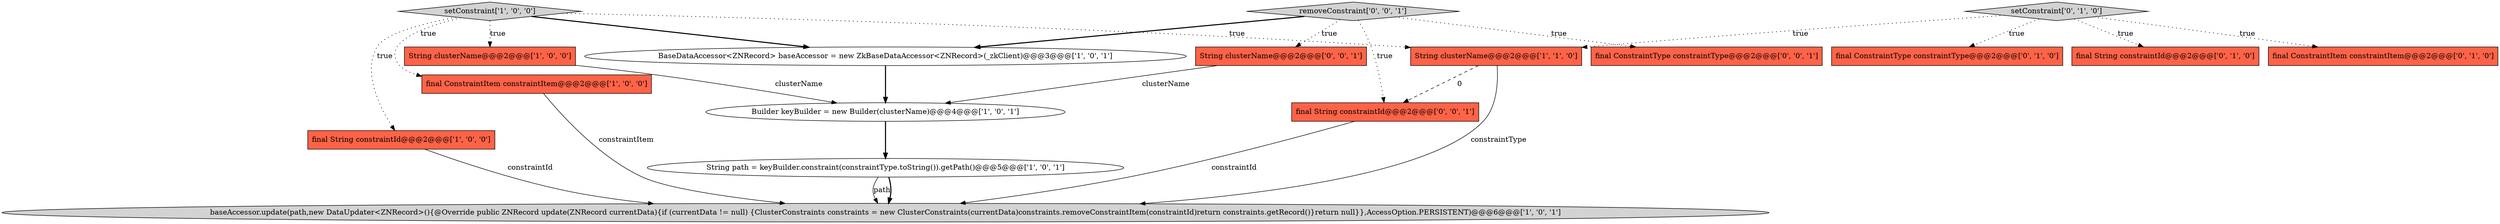 digraph {
6 [style = filled, label = "String clusterName@@@2@@@['1', '1', '0']", fillcolor = tomato, shape = box image = "AAA0AAABBB1BBB"];
5 [style = filled, label = "final ConstraintItem constraintItem@@@2@@@['1', '0', '0']", fillcolor = tomato, shape = box image = "AAA0AAABBB1BBB"];
12 [style = filled, label = "final ConstraintType constraintType@@@2@@@['0', '1', '0']", fillcolor = tomato, shape = box image = "AAA0AAABBB2BBB"];
1 [style = filled, label = "String clusterName@@@2@@@['1', '0', '0']", fillcolor = tomato, shape = box image = "AAA0AAABBB1BBB"];
11 [style = filled, label = "setConstraint['0', '1', '0']", fillcolor = lightgray, shape = diamond image = "AAA0AAABBB2BBB"];
14 [style = filled, label = "removeConstraint['0', '0', '1']", fillcolor = lightgray, shape = diamond image = "AAA0AAABBB3BBB"];
15 [style = filled, label = "String clusterName@@@2@@@['0', '0', '1']", fillcolor = tomato, shape = box image = "AAA0AAABBB3BBB"];
16 [style = filled, label = "final String constraintId@@@2@@@['0', '0', '1']", fillcolor = tomato, shape = box image = "AAA0AAABBB3BBB"];
4 [style = filled, label = "String path = keyBuilder.constraint(constraintType.toString()).getPath()@@@5@@@['1', '0', '1']", fillcolor = white, shape = ellipse image = "AAA0AAABBB1BBB"];
8 [style = filled, label = "baseAccessor.update(path,new DataUpdater<ZNRecord>(){@Override public ZNRecord update(ZNRecord currentData){if (currentData != null) {ClusterConstraints constraints = new ClusterConstraints(currentData)constraints.removeConstraintItem(constraintId)return constraints.getRecord()}return null}},AccessOption.PERSISTENT)@@@6@@@['1', '0', '1']", fillcolor = lightgray, shape = ellipse image = "AAA0AAABBB1BBB"];
7 [style = filled, label = "setConstraint['1', '0', '0']", fillcolor = lightgray, shape = diamond image = "AAA0AAABBB1BBB"];
13 [style = filled, label = "final ConstraintType constraintType@@@2@@@['0', '0', '1']", fillcolor = tomato, shape = box image = "AAA0AAABBB3BBB"];
3 [style = filled, label = "final String constraintId@@@2@@@['1', '0', '0']", fillcolor = tomato, shape = box image = "AAA0AAABBB1BBB"];
9 [style = filled, label = "final String constraintId@@@2@@@['0', '1', '0']", fillcolor = tomato, shape = box image = "AAA0AAABBB2BBB"];
10 [style = filled, label = "final ConstraintItem constraintItem@@@2@@@['0', '1', '0']", fillcolor = tomato, shape = box image = "AAA0AAABBB2BBB"];
0 [style = filled, label = "BaseDataAccessor<ZNRecord> baseAccessor = new ZkBaseDataAccessor<ZNRecord>(_zkClient)@@@3@@@['1', '0', '1']", fillcolor = white, shape = ellipse image = "AAA0AAABBB1BBB"];
2 [style = filled, label = "Builder keyBuilder = new Builder(clusterName)@@@4@@@['1', '0', '1']", fillcolor = white, shape = ellipse image = "AAA0AAABBB1BBB"];
1->2 [style = solid, label="clusterName"];
7->6 [style = dotted, label="true"];
15->2 [style = solid, label="clusterName"];
11->10 [style = dotted, label="true"];
11->12 [style = dotted, label="true"];
0->2 [style = bold, label=""];
11->9 [style = dotted, label="true"];
7->0 [style = bold, label=""];
2->4 [style = bold, label=""];
4->8 [style = solid, label="path"];
16->8 [style = solid, label="constraintId"];
14->13 [style = dotted, label="true"];
7->5 [style = dotted, label="true"];
6->8 [style = solid, label="constraintType"];
14->16 [style = dotted, label="true"];
14->15 [style = dotted, label="true"];
6->16 [style = dashed, label="0"];
14->0 [style = bold, label=""];
7->3 [style = dotted, label="true"];
11->6 [style = dotted, label="true"];
5->8 [style = solid, label="constraintItem"];
4->8 [style = bold, label=""];
3->8 [style = solid, label="constraintId"];
7->1 [style = dotted, label="true"];
}
